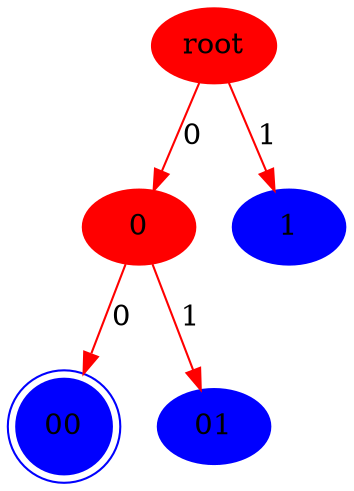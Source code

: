digraph{ 
root  [color = red, style=filled]
0 [color = red, style=filled]
root -> 0 [color = red, label = 0] 
1 [color = blue, style=filled]
root -> 1 [color = red, label = 1] 
00 [color = blue, style=filled, shape=doublecircle]
0 -> 00 [color = red, label = 0] 
01 [color = blue, style=filled]
0 -> 01 [color = red, label = 1] 
} 
